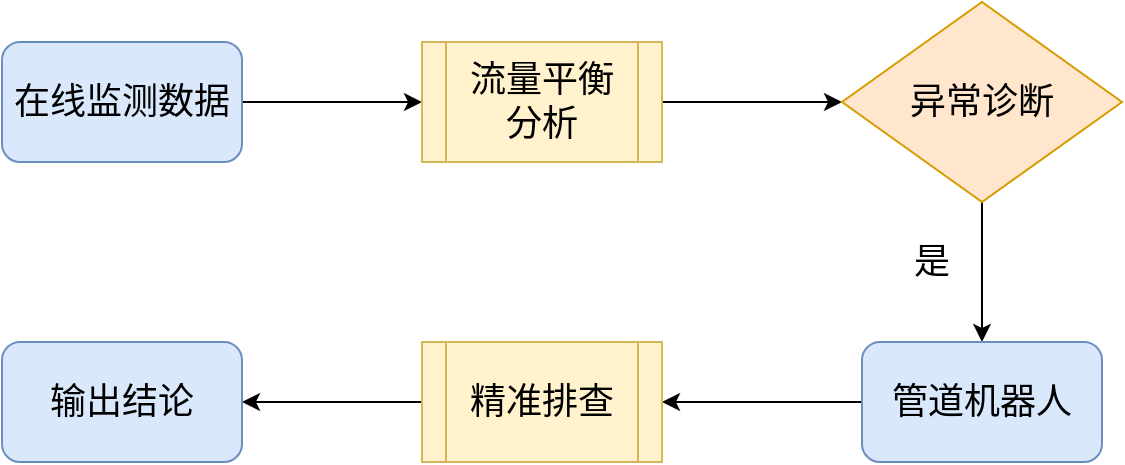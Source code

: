 <mxfile version="14.7.0" type="github">
  <diagram id="3XBc0p0WV3W5VuYY8xEw" name="Page-1">
    <mxGraphModel dx="868" dy="450" grid="1" gridSize="10" guides="1" tooltips="1" connect="1" arrows="1" fold="1" page="1" pageScale="1" pageWidth="827" pageHeight="1169" math="0" shadow="0">
      <root>
        <mxCell id="0" />
        <mxCell id="1" parent="0" />
        <mxCell id="Qyz6T62Rhh_Mp7_hvaxB-6" style="edgeStyle=orthogonalEdgeStyle;rounded=0;orthogonalLoop=1;jettySize=auto;html=1;exitX=1;exitY=0.5;exitDx=0;exitDy=0;" edge="1" parent="1" source="Qyz6T62Rhh_Mp7_hvaxB-1" target="Qyz6T62Rhh_Mp7_hvaxB-2">
          <mxGeometry relative="1" as="geometry" />
        </mxCell>
        <mxCell id="Qyz6T62Rhh_Mp7_hvaxB-1" value="&lt;font style=&quot;font-size: 18px&quot;&gt;在线监测数据&lt;/font&gt;" style="rounded=1;whiteSpace=wrap;html=1;fillColor=#dae8fc;strokeColor=#6c8ebf;" vertex="1" parent="1">
          <mxGeometry x="150" y="140" width="120" height="60" as="geometry" />
        </mxCell>
        <mxCell id="Qyz6T62Rhh_Mp7_hvaxB-7" style="edgeStyle=orthogonalEdgeStyle;rounded=0;orthogonalLoop=1;jettySize=auto;html=1;exitX=1;exitY=0.5;exitDx=0;exitDy=0;" edge="1" parent="1" source="Qyz6T62Rhh_Mp7_hvaxB-2" target="Qyz6T62Rhh_Mp7_hvaxB-3">
          <mxGeometry relative="1" as="geometry" />
        </mxCell>
        <mxCell id="Qyz6T62Rhh_Mp7_hvaxB-2" value="&lt;font style=&quot;font-size: 18px&quot;&gt;流量平衡&lt;br&gt;分析&lt;/font&gt;" style="shape=process;whiteSpace=wrap;html=1;backgroundOutline=1;fillColor=#fff2cc;strokeColor=#d6b656;" vertex="1" parent="1">
          <mxGeometry x="360" y="140" width="120" height="60" as="geometry" />
        </mxCell>
        <mxCell id="Qyz6T62Rhh_Mp7_hvaxB-8" style="edgeStyle=orthogonalEdgeStyle;rounded=0;orthogonalLoop=1;jettySize=auto;html=1;exitX=0.5;exitY=1;exitDx=0;exitDy=0;" edge="1" parent="1" source="Qyz6T62Rhh_Mp7_hvaxB-3" target="Qyz6T62Rhh_Mp7_hvaxB-4">
          <mxGeometry relative="1" as="geometry" />
        </mxCell>
        <mxCell id="Qyz6T62Rhh_Mp7_hvaxB-3" value="&lt;font style=&quot;font-size: 18px&quot;&gt;异常诊断&lt;/font&gt;" style="rhombus;whiteSpace=wrap;html=1;fillColor=#ffe6cc;strokeColor=#d79b00;" vertex="1" parent="1">
          <mxGeometry x="570" y="120" width="140" height="100" as="geometry" />
        </mxCell>
        <mxCell id="Qyz6T62Rhh_Mp7_hvaxB-9" style="edgeStyle=orthogonalEdgeStyle;rounded=0;orthogonalLoop=1;jettySize=auto;html=1;exitX=0;exitY=0.5;exitDx=0;exitDy=0;entryX=1;entryY=0.5;entryDx=0;entryDy=0;" edge="1" parent="1" source="Qyz6T62Rhh_Mp7_hvaxB-4" target="Qyz6T62Rhh_Mp7_hvaxB-5">
          <mxGeometry relative="1" as="geometry" />
        </mxCell>
        <mxCell id="Qyz6T62Rhh_Mp7_hvaxB-4" value="&lt;font style=&quot;font-size: 18px&quot;&gt;管道机器人&lt;/font&gt;" style="rounded=1;whiteSpace=wrap;html=1;fillColor=#dae8fc;strokeColor=#6c8ebf;" vertex="1" parent="1">
          <mxGeometry x="580" y="290" width="120" height="60" as="geometry" />
        </mxCell>
        <mxCell id="Qyz6T62Rhh_Mp7_hvaxB-12" style="edgeStyle=orthogonalEdgeStyle;rounded=0;orthogonalLoop=1;jettySize=auto;html=1;exitX=0;exitY=0.5;exitDx=0;exitDy=0;" edge="1" parent="1" source="Qyz6T62Rhh_Mp7_hvaxB-5" target="Qyz6T62Rhh_Mp7_hvaxB-11">
          <mxGeometry relative="1" as="geometry" />
        </mxCell>
        <mxCell id="Qyz6T62Rhh_Mp7_hvaxB-5" value="&lt;span style=&quot;font-size: 18px&quot;&gt;精准排查&lt;/span&gt;" style="shape=process;whiteSpace=wrap;html=1;backgroundOutline=1;fillColor=#fff2cc;strokeColor=#d6b656;" vertex="1" parent="1">
          <mxGeometry x="360" y="290" width="120" height="60" as="geometry" />
        </mxCell>
        <mxCell id="Qyz6T62Rhh_Mp7_hvaxB-10" value="&lt;font style=&quot;font-size: 18px&quot;&gt;是&lt;/font&gt;" style="text;html=1;strokeColor=none;fillColor=none;align=center;verticalAlign=middle;whiteSpace=wrap;rounded=0;" vertex="1" parent="1">
          <mxGeometry x="590" y="230" width="50" height="40" as="geometry" />
        </mxCell>
        <mxCell id="Qyz6T62Rhh_Mp7_hvaxB-11" value="&lt;font style=&quot;font-size: 18px&quot;&gt;输出结论&lt;/font&gt;" style="rounded=1;whiteSpace=wrap;html=1;fillColor=#dae8fc;strokeColor=#6c8ebf;" vertex="1" parent="1">
          <mxGeometry x="150" y="290" width="120" height="60" as="geometry" />
        </mxCell>
      </root>
    </mxGraphModel>
  </diagram>
</mxfile>
